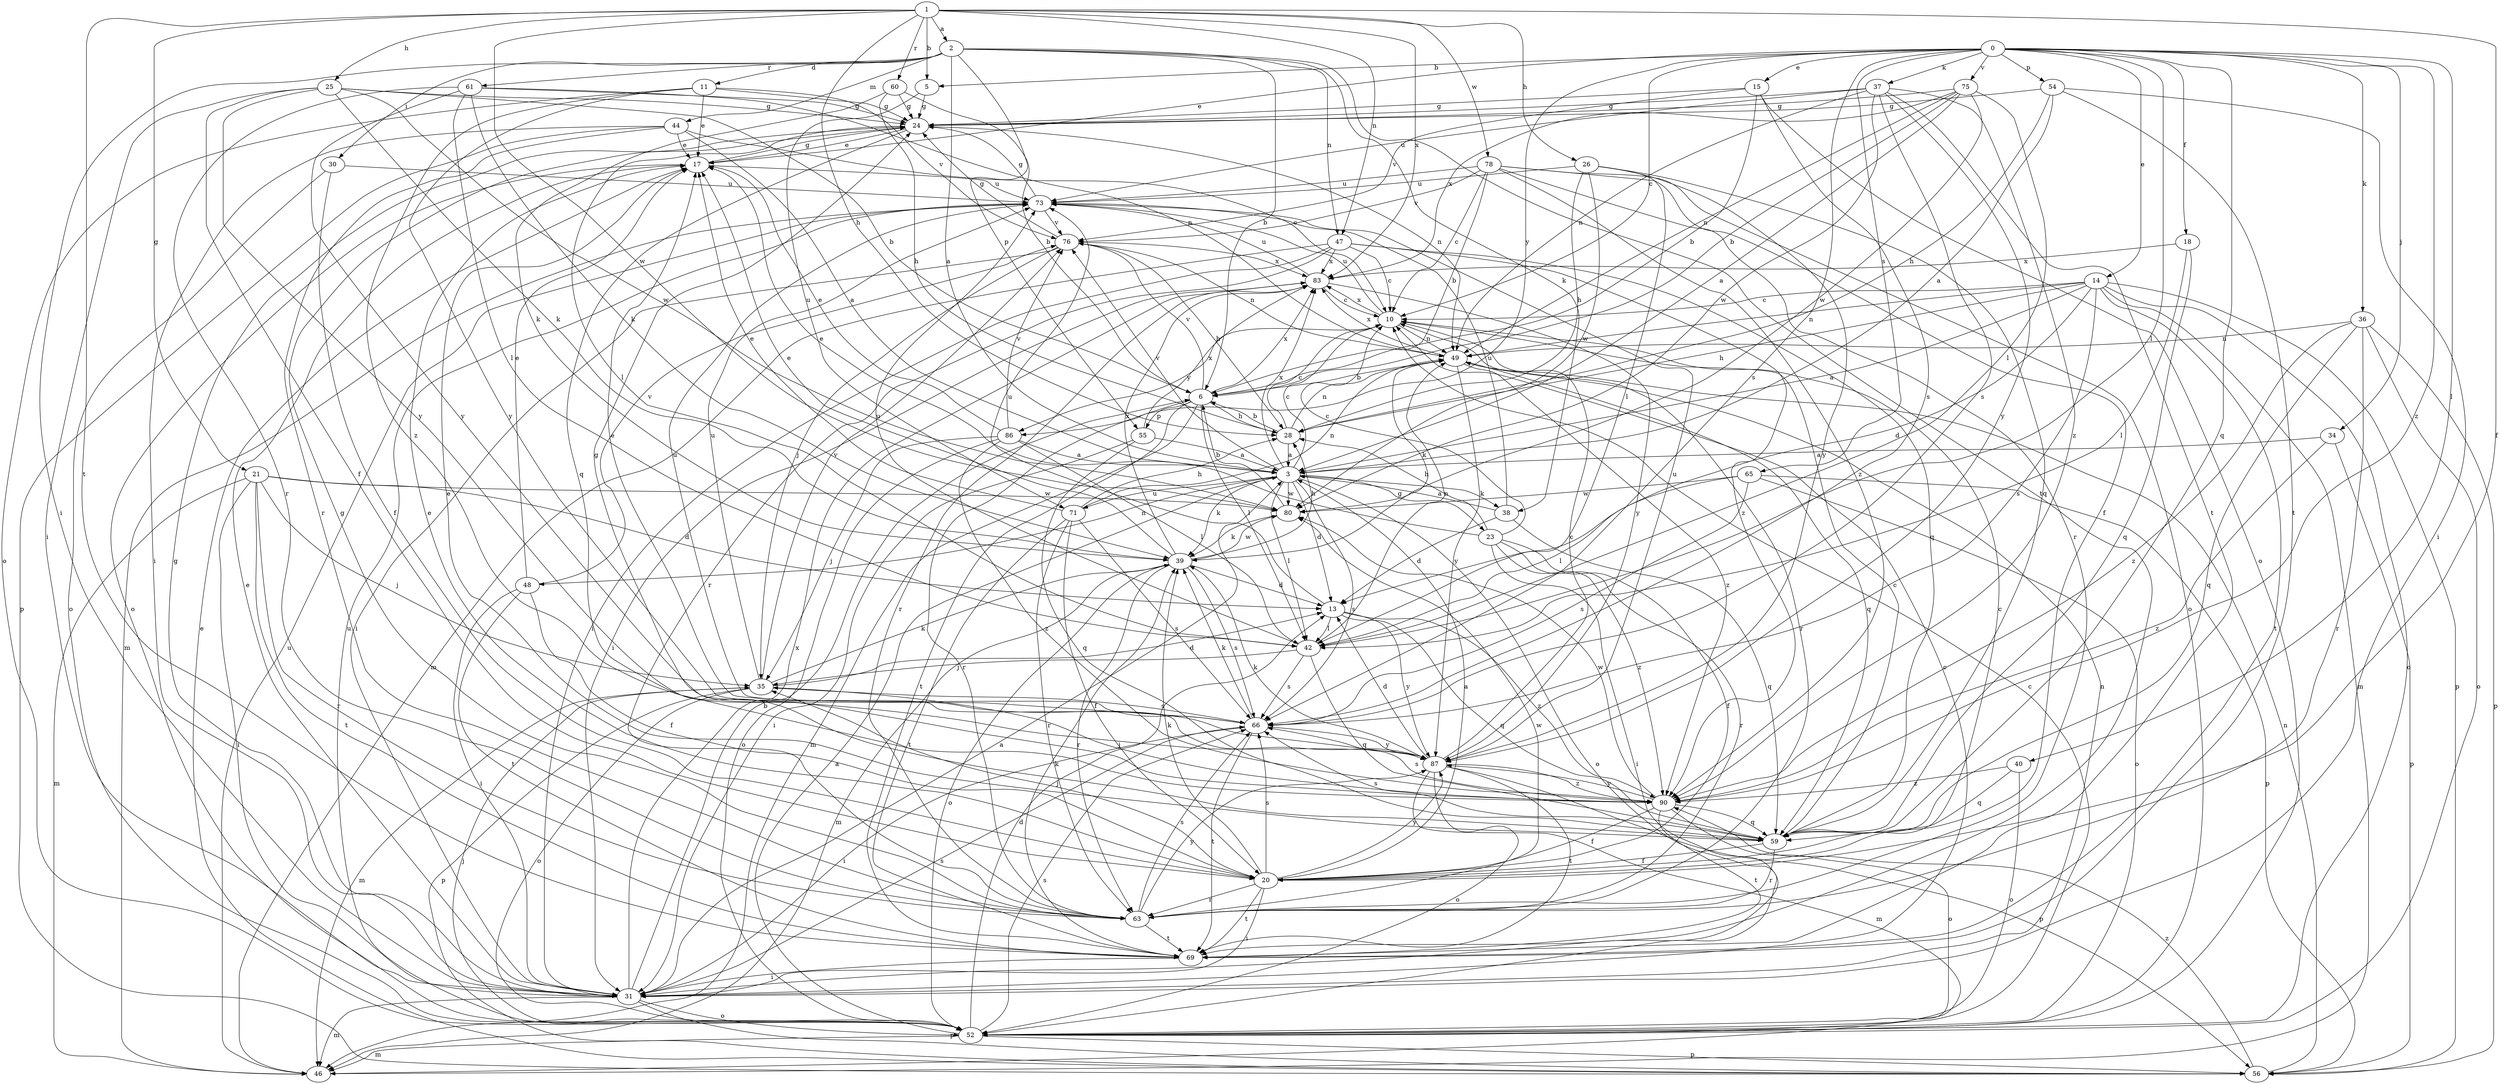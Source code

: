 strict digraph  {
0;
1;
2;
3;
5;
6;
10;
11;
13;
14;
15;
17;
18;
20;
21;
23;
24;
25;
26;
28;
30;
31;
34;
35;
36;
37;
38;
39;
40;
42;
44;
46;
47;
48;
49;
52;
54;
55;
56;
59;
60;
61;
63;
65;
66;
69;
71;
73;
75;
76;
78;
80;
83;
86;
87;
90;
0 -> 5  [label=b];
0 -> 10  [label=c];
0 -> 14  [label=e];
0 -> 15  [label=e];
0 -> 17  [label=e];
0 -> 18  [label=f];
0 -> 34  [label=j];
0 -> 36  [label=k];
0 -> 37  [label=k];
0 -> 40  [label=l];
0 -> 42  [label=l];
0 -> 54  [label=p];
0 -> 59  [label=q];
0 -> 65  [label=s];
0 -> 66  [label=s];
0 -> 75  [label=v];
0 -> 86  [label=y];
0 -> 90  [label=z];
1 -> 2  [label=a];
1 -> 5  [label=b];
1 -> 20  [label=f];
1 -> 21  [label=g];
1 -> 25  [label=h];
1 -> 26  [label=h];
1 -> 28  [label=h];
1 -> 47  [label=n];
1 -> 60  [label=r];
1 -> 69  [label=t];
1 -> 78  [label=w];
1 -> 80  [label=w];
1 -> 83  [label=x];
2 -> 3  [label=a];
2 -> 6  [label=b];
2 -> 11  [label=d];
2 -> 30  [label=i];
2 -> 31  [label=i];
2 -> 38  [label=k];
2 -> 44  [label=m];
2 -> 47  [label=n];
2 -> 55  [label=p];
2 -> 61  [label=r];
2 -> 69  [label=t];
3 -> 10  [label=c];
3 -> 13  [label=d];
3 -> 23  [label=g];
3 -> 38  [label=k];
3 -> 39  [label=k];
3 -> 42  [label=l];
3 -> 48  [label=n];
3 -> 52  [label=o];
3 -> 66  [label=s];
3 -> 71  [label=u];
3 -> 76  [label=v];
3 -> 80  [label=w];
3 -> 83  [label=x];
5 -> 24  [label=g];
5 -> 71  [label=u];
6 -> 28  [label=h];
6 -> 42  [label=l];
6 -> 46  [label=m];
6 -> 55  [label=p];
6 -> 63  [label=r];
6 -> 69  [label=t];
6 -> 76  [label=v];
6 -> 83  [label=x];
10 -> 49  [label=n];
10 -> 63  [label=r];
10 -> 73  [label=u];
10 -> 83  [label=x];
10 -> 86  [label=y];
11 -> 17  [label=e];
11 -> 24  [label=g];
11 -> 52  [label=o];
11 -> 76  [label=v];
11 -> 87  [label=y];
11 -> 90  [label=z];
13 -> 42  [label=l];
13 -> 59  [label=q];
13 -> 73  [label=u];
13 -> 87  [label=y];
13 -> 90  [label=z];
14 -> 3  [label=a];
14 -> 10  [label=c];
14 -> 13  [label=d];
14 -> 28  [label=h];
14 -> 46  [label=m];
14 -> 49  [label=n];
14 -> 52  [label=o];
14 -> 56  [label=p];
14 -> 66  [label=s];
14 -> 69  [label=t];
15 -> 6  [label=b];
15 -> 24  [label=g];
15 -> 52  [label=o];
15 -> 66  [label=s];
15 -> 76  [label=v];
17 -> 24  [label=g];
17 -> 52  [label=o];
17 -> 73  [label=u];
18 -> 42  [label=l];
18 -> 59  [label=q];
18 -> 83  [label=x];
20 -> 3  [label=a];
20 -> 10  [label=c];
20 -> 17  [label=e];
20 -> 31  [label=i];
20 -> 35  [label=j];
20 -> 39  [label=k];
20 -> 63  [label=r];
20 -> 66  [label=s];
20 -> 69  [label=t];
20 -> 87  [label=y];
21 -> 13  [label=d];
21 -> 31  [label=i];
21 -> 35  [label=j];
21 -> 46  [label=m];
21 -> 63  [label=r];
21 -> 69  [label=t];
21 -> 80  [label=w];
23 -> 10  [label=c];
23 -> 17  [label=e];
23 -> 20  [label=f];
23 -> 28  [label=h];
23 -> 31  [label=i];
23 -> 63  [label=r];
23 -> 90  [label=z];
24 -> 17  [label=e];
24 -> 42  [label=l];
24 -> 49  [label=n];
24 -> 59  [label=q];
25 -> 6  [label=b];
25 -> 20  [label=f];
25 -> 24  [label=g];
25 -> 31  [label=i];
25 -> 39  [label=k];
25 -> 80  [label=w];
25 -> 87  [label=y];
26 -> 28  [label=h];
26 -> 42  [label=l];
26 -> 59  [label=q];
26 -> 73  [label=u];
26 -> 80  [label=w];
26 -> 87  [label=y];
28 -> 3  [label=a];
28 -> 6  [label=b];
28 -> 10  [label=c];
28 -> 49  [label=n];
30 -> 20  [label=f];
30 -> 52  [label=o];
30 -> 73  [label=u];
31 -> 3  [label=a];
31 -> 6  [label=b];
31 -> 10  [label=c];
31 -> 17  [label=e];
31 -> 24  [label=g];
31 -> 46  [label=m];
31 -> 49  [label=n];
31 -> 52  [label=o];
31 -> 56  [label=p];
31 -> 66  [label=s];
31 -> 83  [label=x];
34 -> 3  [label=a];
34 -> 56  [label=p];
34 -> 90  [label=z];
35 -> 13  [label=d];
35 -> 39  [label=k];
35 -> 46  [label=m];
35 -> 52  [label=o];
35 -> 56  [label=p];
35 -> 66  [label=s];
35 -> 73  [label=u];
35 -> 76  [label=v];
36 -> 49  [label=n];
36 -> 52  [label=o];
36 -> 56  [label=p];
36 -> 59  [label=q];
36 -> 63  [label=r];
36 -> 90  [label=z];
37 -> 24  [label=g];
37 -> 49  [label=n];
37 -> 66  [label=s];
37 -> 69  [label=t];
37 -> 73  [label=u];
37 -> 80  [label=w];
37 -> 87  [label=y];
37 -> 90  [label=z];
38 -> 3  [label=a];
38 -> 13  [label=d];
38 -> 59  [label=q];
38 -> 73  [label=u];
39 -> 13  [label=d];
39 -> 17  [label=e];
39 -> 28  [label=h];
39 -> 46  [label=m];
39 -> 52  [label=o];
39 -> 63  [label=r];
39 -> 66  [label=s];
39 -> 80  [label=w];
39 -> 83  [label=x];
40 -> 52  [label=o];
40 -> 59  [label=q];
40 -> 90  [label=z];
42 -> 35  [label=j];
42 -> 49  [label=n];
42 -> 59  [label=q];
42 -> 66  [label=s];
42 -> 73  [label=u];
44 -> 3  [label=a];
44 -> 10  [label=c];
44 -> 17  [label=e];
44 -> 31  [label=i];
44 -> 56  [label=p];
44 -> 63  [label=r];
46 -> 73  [label=u];
47 -> 10  [label=c];
47 -> 31  [label=i];
47 -> 46  [label=m];
47 -> 59  [label=q];
47 -> 63  [label=r];
47 -> 83  [label=x];
47 -> 90  [label=z];
48 -> 17  [label=e];
48 -> 20  [label=f];
48 -> 31  [label=i];
48 -> 69  [label=t];
48 -> 76  [label=v];
49 -> 6  [label=b];
49 -> 39  [label=k];
49 -> 59  [label=q];
49 -> 83  [label=x];
49 -> 87  [label=y];
49 -> 90  [label=z];
52 -> 3  [label=a];
52 -> 10  [label=c];
52 -> 13  [label=d];
52 -> 35  [label=j];
52 -> 46  [label=m];
52 -> 56  [label=p];
52 -> 66  [label=s];
52 -> 73  [label=u];
54 -> 3  [label=a];
54 -> 24  [label=g];
54 -> 28  [label=h];
54 -> 31  [label=i];
54 -> 69  [label=t];
55 -> 3  [label=a];
55 -> 31  [label=i];
55 -> 59  [label=q];
55 -> 83  [label=x];
56 -> 17  [label=e];
56 -> 49  [label=n];
56 -> 90  [label=z];
59 -> 10  [label=c];
59 -> 17  [label=e];
59 -> 20  [label=f];
59 -> 63  [label=r];
59 -> 66  [label=s];
60 -> 6  [label=b];
60 -> 24  [label=g];
60 -> 28  [label=h];
60 -> 39  [label=k];
61 -> 24  [label=g];
61 -> 39  [label=k];
61 -> 42  [label=l];
61 -> 49  [label=n];
61 -> 63  [label=r];
61 -> 87  [label=y];
63 -> 24  [label=g];
63 -> 66  [label=s];
63 -> 69  [label=t];
63 -> 80  [label=w];
63 -> 87  [label=y];
65 -> 42  [label=l];
65 -> 52  [label=o];
65 -> 56  [label=p];
65 -> 66  [label=s];
65 -> 80  [label=w];
66 -> 17  [label=e];
66 -> 31  [label=i];
66 -> 39  [label=k];
66 -> 69  [label=t];
66 -> 73  [label=u];
66 -> 87  [label=y];
69 -> 31  [label=i];
69 -> 39  [label=k];
71 -> 17  [label=e];
71 -> 20  [label=f];
71 -> 28  [label=h];
71 -> 49  [label=n];
71 -> 63  [label=r];
71 -> 66  [label=s];
71 -> 69  [label=t];
73 -> 24  [label=g];
73 -> 46  [label=m];
73 -> 76  [label=v];
75 -> 3  [label=a];
75 -> 6  [label=b];
75 -> 24  [label=g];
75 -> 42  [label=l];
75 -> 49  [label=n];
75 -> 80  [label=w];
75 -> 83  [label=x];
76 -> 24  [label=g];
76 -> 28  [label=h];
76 -> 31  [label=i];
76 -> 35  [label=j];
76 -> 49  [label=n];
76 -> 83  [label=x];
78 -> 6  [label=b];
78 -> 10  [label=c];
78 -> 20  [label=f];
78 -> 52  [label=o];
78 -> 63  [label=r];
78 -> 73  [label=u];
78 -> 76  [label=v];
78 -> 90  [label=z];
80 -> 6  [label=b];
80 -> 39  [label=k];
83 -> 10  [label=c];
83 -> 31  [label=i];
83 -> 63  [label=r];
83 -> 73  [label=u];
83 -> 87  [label=y];
86 -> 3  [label=a];
86 -> 17  [label=e];
86 -> 35  [label=j];
86 -> 42  [label=l];
86 -> 52  [label=o];
86 -> 76  [label=v];
86 -> 90  [label=z];
87 -> 10  [label=c];
87 -> 13  [label=d];
87 -> 39  [label=k];
87 -> 46  [label=m];
87 -> 52  [label=o];
87 -> 56  [label=p];
87 -> 69  [label=t];
87 -> 73  [label=u];
87 -> 90  [label=z];
90 -> 20  [label=f];
90 -> 24  [label=g];
90 -> 35  [label=j];
90 -> 52  [label=o];
90 -> 59  [label=q];
90 -> 66  [label=s];
90 -> 69  [label=t];
90 -> 80  [label=w];
90 -> 87  [label=y];
}
